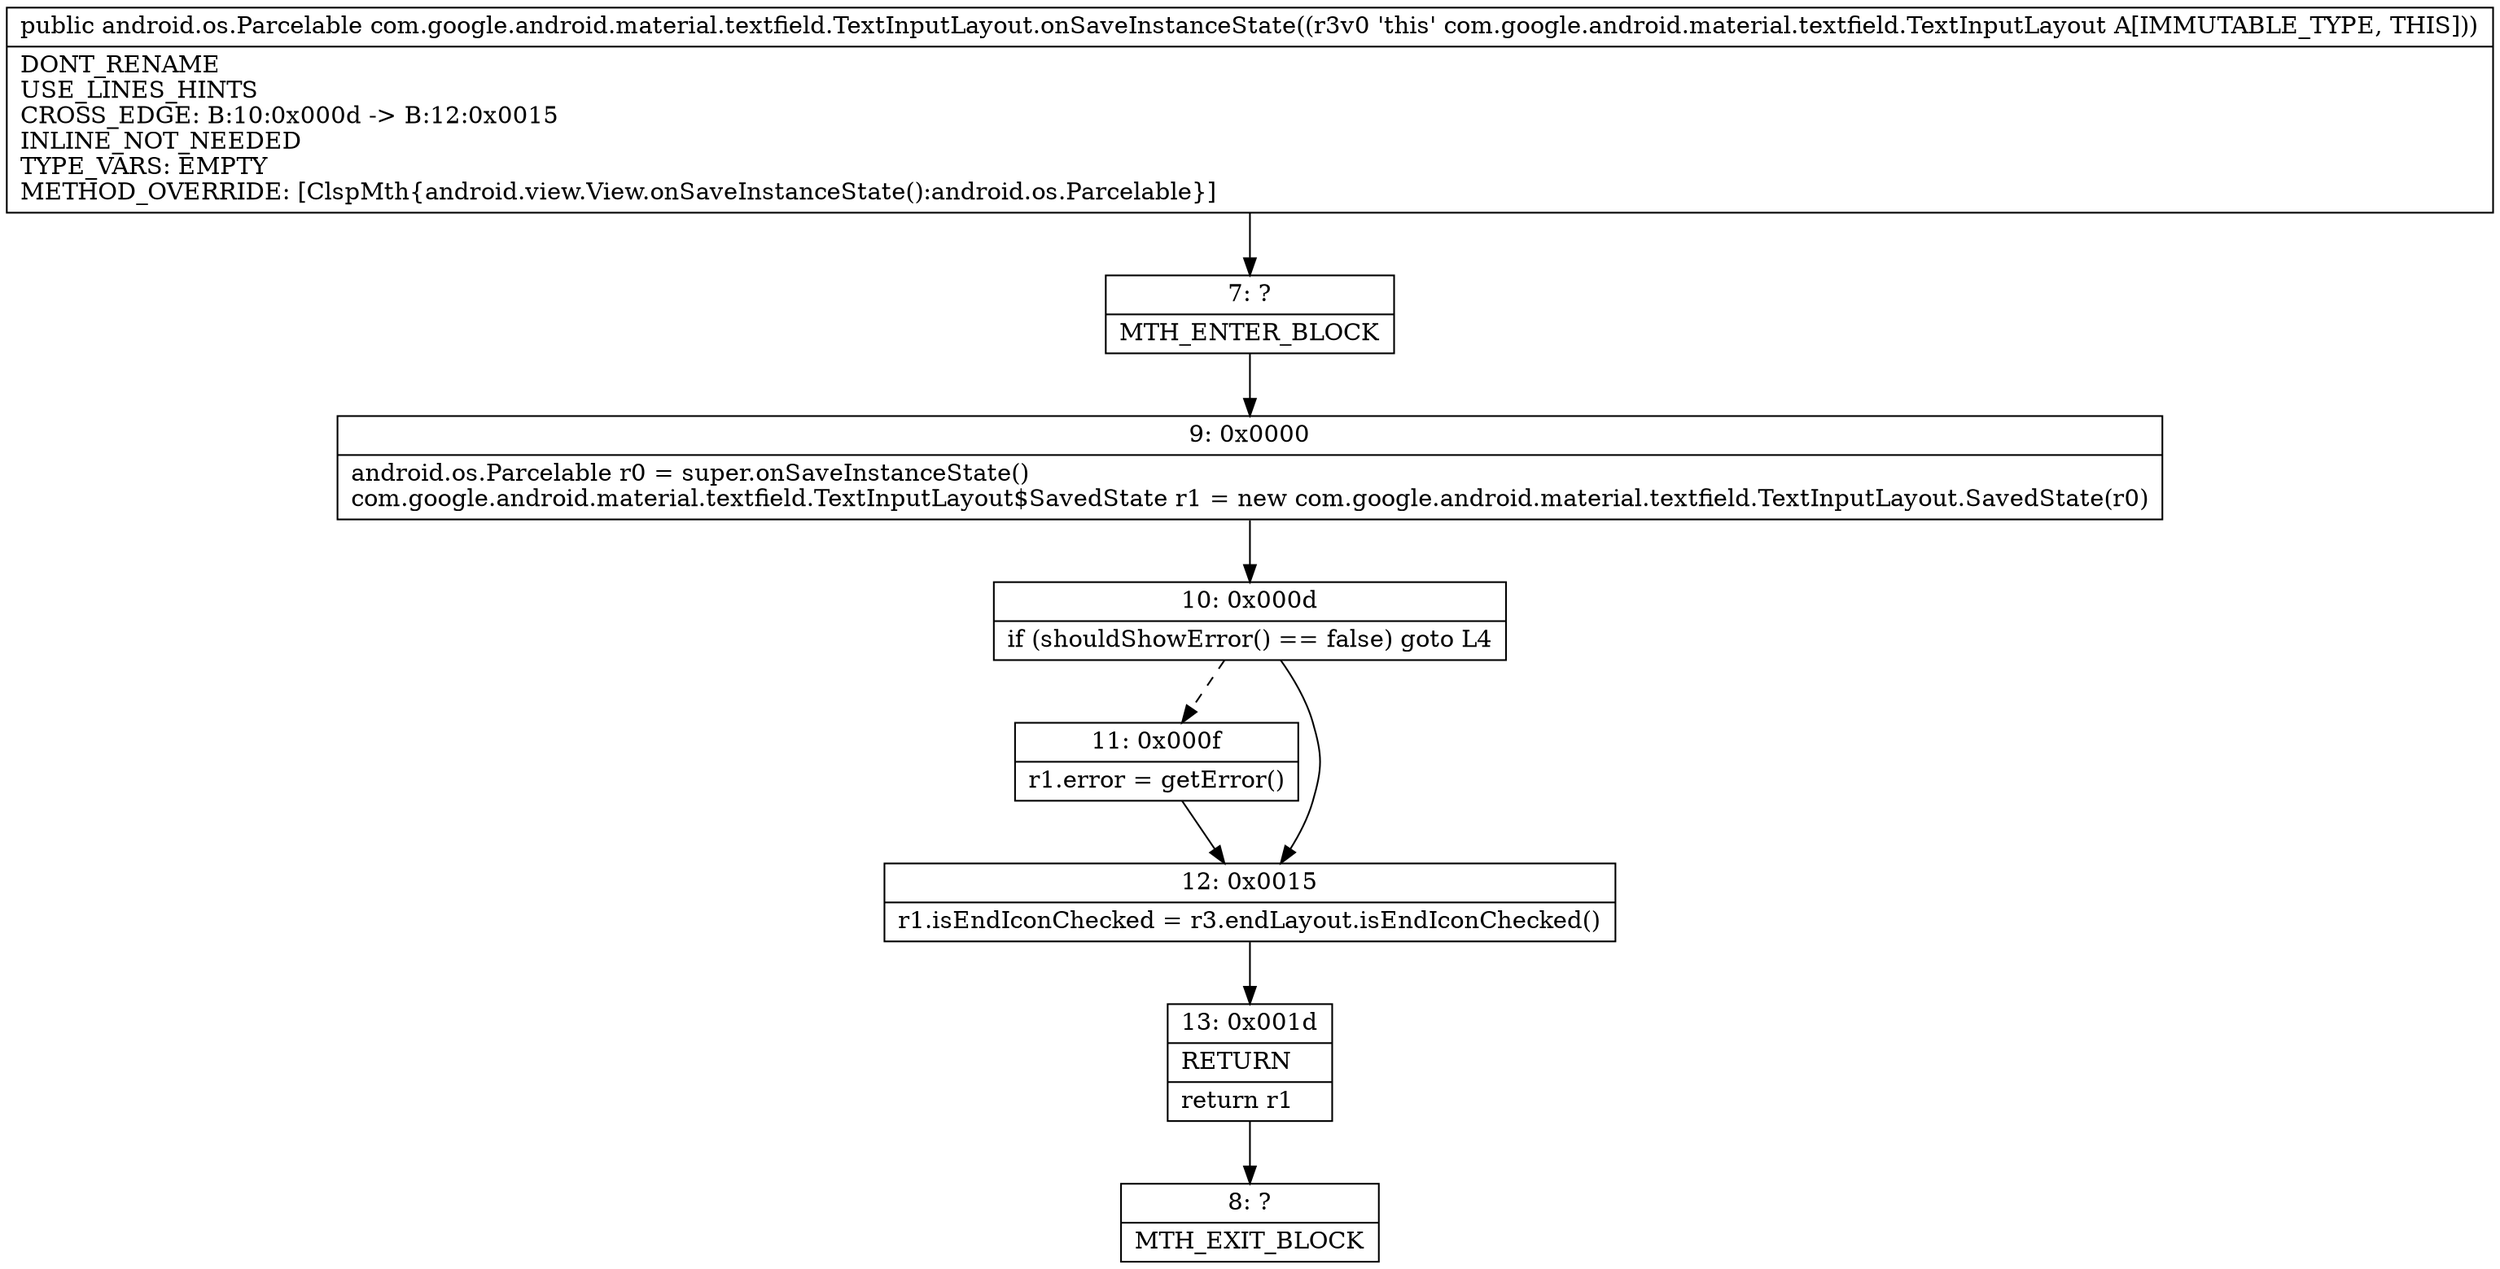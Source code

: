 digraph "CFG forcom.google.android.material.textfield.TextInputLayout.onSaveInstanceState()Landroid\/os\/Parcelable;" {
Node_7 [shape=record,label="{7\:\ ?|MTH_ENTER_BLOCK\l}"];
Node_9 [shape=record,label="{9\:\ 0x0000|android.os.Parcelable r0 = super.onSaveInstanceState()\lcom.google.android.material.textfield.TextInputLayout$SavedState r1 = new com.google.android.material.textfield.TextInputLayout.SavedState(r0)\l}"];
Node_10 [shape=record,label="{10\:\ 0x000d|if (shouldShowError() == false) goto L4\l}"];
Node_11 [shape=record,label="{11\:\ 0x000f|r1.error = getError()\l}"];
Node_12 [shape=record,label="{12\:\ 0x0015|r1.isEndIconChecked = r3.endLayout.isEndIconChecked()\l}"];
Node_13 [shape=record,label="{13\:\ 0x001d|RETURN\l|return r1\l}"];
Node_8 [shape=record,label="{8\:\ ?|MTH_EXIT_BLOCK\l}"];
MethodNode[shape=record,label="{public android.os.Parcelable com.google.android.material.textfield.TextInputLayout.onSaveInstanceState((r3v0 'this' com.google.android.material.textfield.TextInputLayout A[IMMUTABLE_TYPE, THIS]))  | DONT_RENAME\lUSE_LINES_HINTS\lCROSS_EDGE: B:10:0x000d \-\> B:12:0x0015\lINLINE_NOT_NEEDED\lTYPE_VARS: EMPTY\lMETHOD_OVERRIDE: [ClspMth\{android.view.View.onSaveInstanceState():android.os.Parcelable\}]\l}"];
MethodNode -> Node_7;Node_7 -> Node_9;
Node_9 -> Node_10;
Node_10 -> Node_11[style=dashed];
Node_10 -> Node_12;
Node_11 -> Node_12;
Node_12 -> Node_13;
Node_13 -> Node_8;
}

